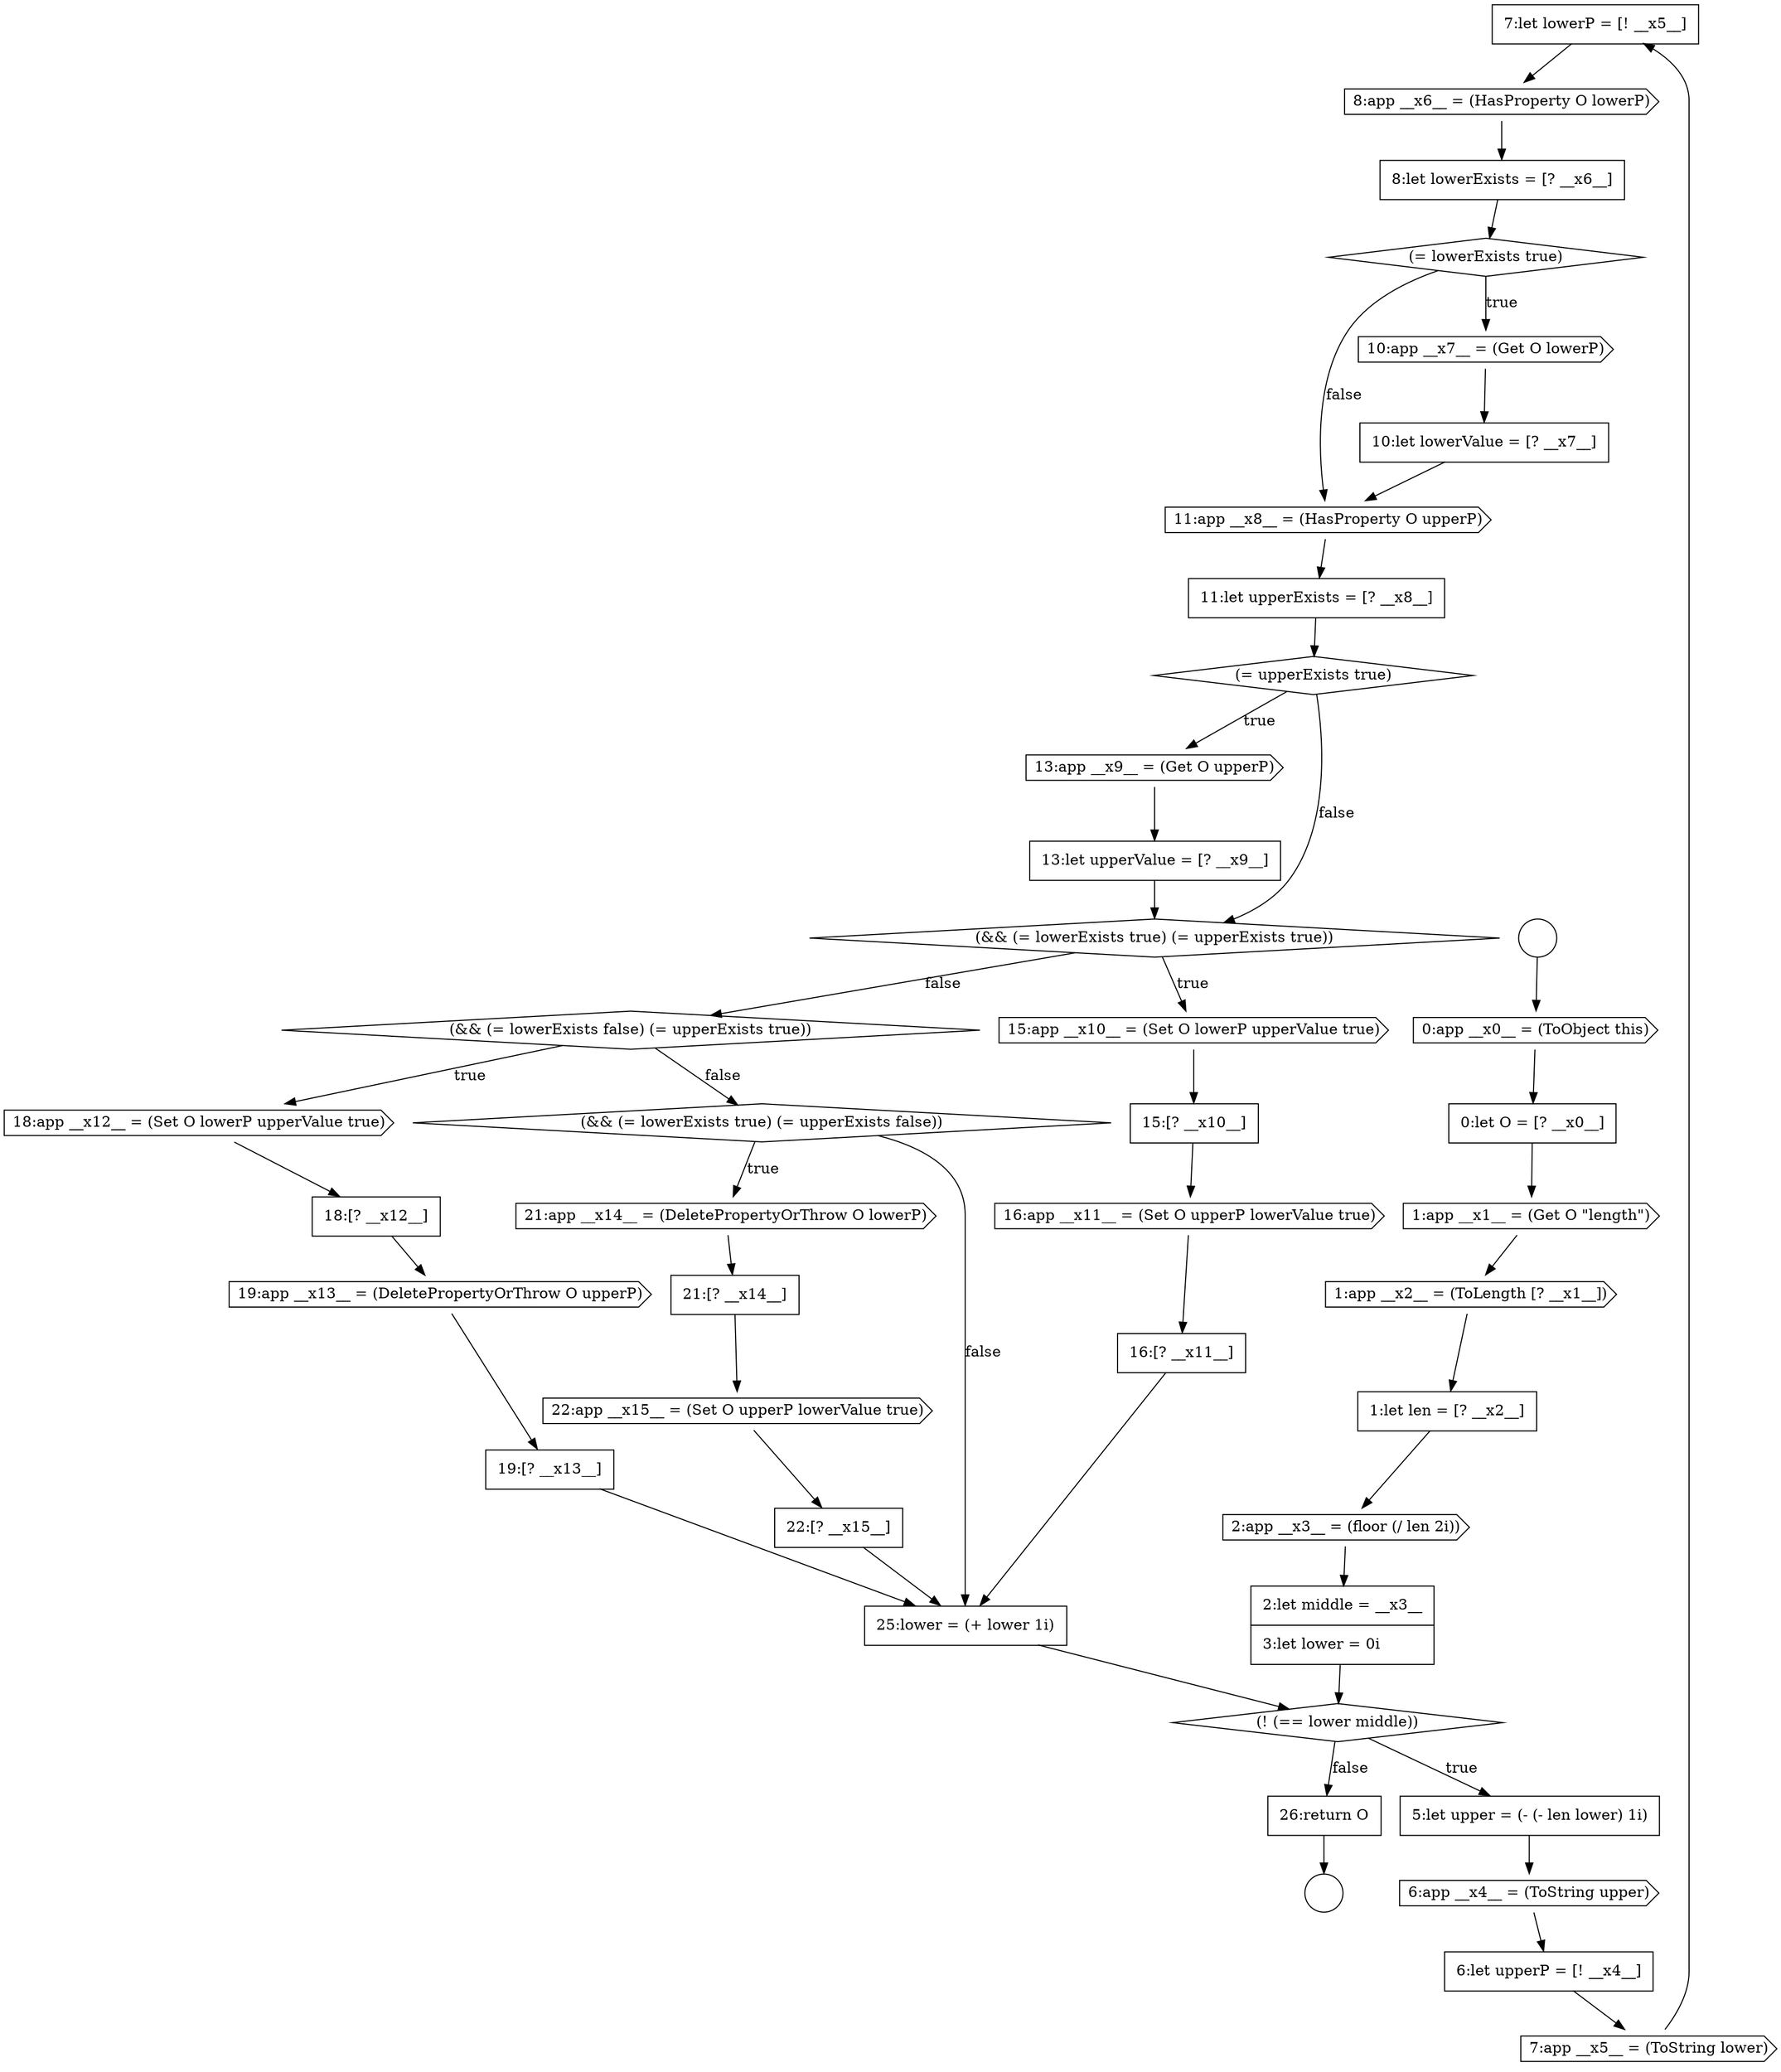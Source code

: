 digraph {
  node14606 [shape=none, margin=0, label=<<font color="black">
    <table border="0" cellborder="1" cellspacing="0" cellpadding="10">
      <tr><td align="left">7:let lowerP = [! __x5__]</td></tr>
    </table>
  </font>> color="black" fillcolor="white" style=filled]
  node14625 [shape=cds, label=<<font color="black">19:app __x13__ = (DeletePropertyOrThrow O upperP)</font>> color="black" fillcolor="white" style=filled]
  node14622 [shape=diamond, label=<<font color="black">(&amp;&amp; (= lowerExists false) (= upperExists true))</font>> color="black" fillcolor="white" style=filled]
  node14605 [shape=cds, label=<<font color="black">7:app __x5__ = (ToString lower)</font>> color="black" fillcolor="white" style=filled]
  node14604 [shape=none, margin=0, label=<<font color="black">
    <table border="0" cellborder="1" cellspacing="0" cellpadding="10">
      <tr><td align="left">6:let upperP = [! __x4__]</td></tr>
    </table>
  </font>> color="black" fillcolor="white" style=filled]
  node14626 [shape=none, margin=0, label=<<font color="black">
    <table border="0" cellborder="1" cellspacing="0" cellpadding="10">
      <tr><td align="left">19:[? __x13__]</td></tr>
    </table>
  </font>> color="black" fillcolor="white" style=filled]
  node14618 [shape=cds, label=<<font color="black">15:app __x10__ = (Set O lowerP upperValue true)</font>> color="black" fillcolor="white" style=filled]
  node14615 [shape=cds, label=<<font color="black">13:app __x9__ = (Get O upperP)</font>> color="black" fillcolor="white" style=filled]
  node14600 [shape=none, margin=0, label=<<font color="black">
    <table border="0" cellborder="1" cellspacing="0" cellpadding="10">
      <tr><td align="left">2:let middle = __x3__</td></tr>
      <tr><td align="left">3:let lower = 0i</td></tr>
    </table>
  </font>> color="black" fillcolor="white" style=filled]
  node14621 [shape=none, margin=0, label=<<font color="black">
    <table border="0" cellborder="1" cellspacing="0" cellpadding="10">
      <tr><td align="left">16:[? __x11__]</td></tr>
    </table>
  </font>> color="black" fillcolor="white" style=filled]
  node14617 [shape=diamond, label=<<font color="black">(&amp;&amp; (= lowerExists true) (= upperExists true))</font>> color="black" fillcolor="white" style=filled]
  node14602 [shape=none, margin=0, label=<<font color="black">
    <table border="0" cellborder="1" cellspacing="0" cellpadding="10">
      <tr><td align="left">5:let upper = (- (- len lower) 1i)</td></tr>
    </table>
  </font>> color="black" fillcolor="white" style=filled]
  node14612 [shape=cds, label=<<font color="black">11:app __x8__ = (HasProperty O upperP)</font>> color="black" fillcolor="white" style=filled]
  node14630 [shape=cds, label=<<font color="black">22:app __x15__ = (Set O upperP lowerValue true)</font>> color="black" fillcolor="white" style=filled]
  node14616 [shape=none, margin=0, label=<<font color="black">
    <table border="0" cellborder="1" cellspacing="0" cellpadding="10">
      <tr><td align="left">13:let upperValue = [? __x9__]</td></tr>
    </table>
  </font>> color="black" fillcolor="white" style=filled]
  node14597 [shape=cds, label=<<font color="black">1:app __x2__ = (ToLength [? __x1__])</font>> color="black" fillcolor="white" style=filled]
  node14611 [shape=none, margin=0, label=<<font color="black">
    <table border="0" cellborder="1" cellspacing="0" cellpadding="10">
      <tr><td align="left">10:let lowerValue = [? __x7__]</td></tr>
    </table>
  </font>> color="black" fillcolor="white" style=filled]
  node14633 [shape=none, margin=0, label=<<font color="black">
    <table border="0" cellborder="1" cellspacing="0" cellpadding="10">
      <tr><td align="left">26:return O</td></tr>
    </table>
  </font>> color="black" fillcolor="white" style=filled]
  node14629 [shape=none, margin=0, label=<<font color="black">
    <table border="0" cellborder="1" cellspacing="0" cellpadding="10">
      <tr><td align="left">21:[? __x14__]</td></tr>
    </table>
  </font>> color="black" fillcolor="white" style=filled]
  node14601 [shape=diamond, label=<<font color="black">(! (== lower middle))</font>> color="black" fillcolor="white" style=filled]
  node14623 [shape=cds, label=<<font color="black">18:app __x12__ = (Set O lowerP upperValue true)</font>> color="black" fillcolor="white" style=filled]
  node14613 [shape=none, margin=0, label=<<font color="black">
    <table border="0" cellborder="1" cellspacing="0" cellpadding="10">
      <tr><td align="left">11:let upperExists = [? __x8__]</td></tr>
    </table>
  </font>> color="black" fillcolor="white" style=filled]
  node14598 [shape=none, margin=0, label=<<font color="black">
    <table border="0" cellborder="1" cellspacing="0" cellpadding="10">
      <tr><td align="left">1:let len = [? __x2__]</td></tr>
    </table>
  </font>> color="black" fillcolor="white" style=filled]
  node14593 [shape=circle label=" " color="black" fillcolor="white" style=filled]
  node14620 [shape=cds, label=<<font color="black">16:app __x11__ = (Set O upperP lowerValue true)</font>> color="black" fillcolor="white" style=filled]
  node14619 [shape=none, margin=0, label=<<font color="black">
    <table border="0" cellborder="1" cellspacing="0" cellpadding="10">
      <tr><td align="left">15:[? __x10__]</td></tr>
    </table>
  </font>> color="black" fillcolor="white" style=filled]
  node14608 [shape=none, margin=0, label=<<font color="black">
    <table border="0" cellborder="1" cellspacing="0" cellpadding="10">
      <tr><td align="left">8:let lowerExists = [? __x6__]</td></tr>
    </table>
  </font>> color="black" fillcolor="white" style=filled]
  node14627 [shape=diamond, label=<<font color="black">(&amp;&amp; (= lowerExists true) (= upperExists false))</font>> color="black" fillcolor="white" style=filled]
  node14595 [shape=none, margin=0, label=<<font color="black">
    <table border="0" cellborder="1" cellspacing="0" cellpadding="10">
      <tr><td align="left">0:let O = [? __x0__]</td></tr>
    </table>
  </font>> color="black" fillcolor="white" style=filled]
  node14632 [shape=none, margin=0, label=<<font color="black">
    <table border="0" cellborder="1" cellspacing="0" cellpadding="10">
      <tr><td align="left">25:lower = (+ lower 1i)</td></tr>
    </table>
  </font>> color="black" fillcolor="white" style=filled]
  node14614 [shape=diamond, label=<<font color="black">(= upperExists true)</font>> color="black" fillcolor="white" style=filled]
  node14628 [shape=cds, label=<<font color="black">21:app __x14__ = (DeletePropertyOrThrow O lowerP)</font>> color="black" fillcolor="white" style=filled]
  node14599 [shape=cds, label=<<font color="black">2:app __x3__ = (floor (/ len 2i))</font>> color="black" fillcolor="white" style=filled]
  node14594 [shape=cds, label=<<font color="black">0:app __x0__ = (ToObject this)</font>> color="black" fillcolor="white" style=filled]
  node14609 [shape=diamond, label=<<font color="black">(= lowerExists true)</font>> color="black" fillcolor="white" style=filled]
  node14624 [shape=none, margin=0, label=<<font color="black">
    <table border="0" cellborder="1" cellspacing="0" cellpadding="10">
      <tr><td align="left">18:[? __x12__]</td></tr>
    </table>
  </font>> color="black" fillcolor="white" style=filled]
  node14631 [shape=none, margin=0, label=<<font color="black">
    <table border="0" cellborder="1" cellspacing="0" cellpadding="10">
      <tr><td align="left">22:[? __x15__]</td></tr>
    </table>
  </font>> color="black" fillcolor="white" style=filled]
  node14607 [shape=cds, label=<<font color="black">8:app __x6__ = (HasProperty O lowerP)</font>> color="black" fillcolor="white" style=filled]
  node14596 [shape=cds, label=<<font color="black">1:app __x1__ = (Get O &quot;length&quot;)</font>> color="black" fillcolor="white" style=filled]
  node14592 [shape=circle label=" " color="black" fillcolor="white" style=filled]
  node14610 [shape=cds, label=<<font color="black">10:app __x7__ = (Get O lowerP)</font>> color="black" fillcolor="white" style=filled]
  node14603 [shape=cds, label=<<font color="black">6:app __x4__ = (ToString upper)</font>> color="black" fillcolor="white" style=filled]
  node14620 -> node14621 [ color="black"]
  node14633 -> node14593 [ color="black"]
  node14594 -> node14595 [ color="black"]
  node14602 -> node14603 [ color="black"]
  node14615 -> node14616 [ color="black"]
  node14598 -> node14599 [ color="black"]
  node14608 -> node14609 [ color="black"]
  node14599 -> node14600 [ color="black"]
  node14622 -> node14623 [label=<<font color="black">true</font>> color="black"]
  node14622 -> node14627 [label=<<font color="black">false</font>> color="black"]
  node14614 -> node14615 [label=<<font color="black">true</font>> color="black"]
  node14614 -> node14617 [label=<<font color="black">false</font>> color="black"]
  node14596 -> node14597 [ color="black"]
  node14603 -> node14604 [ color="black"]
  node14604 -> node14605 [ color="black"]
  node14631 -> node14632 [ color="black"]
  node14606 -> node14607 [ color="black"]
  node14609 -> node14610 [label=<<font color="black">true</font>> color="black"]
  node14609 -> node14612 [label=<<font color="black">false</font>> color="black"]
  node14623 -> node14624 [ color="black"]
  node14626 -> node14632 [ color="black"]
  node14632 -> node14601 [ color="black"]
  node14605 -> node14606 [ color="black"]
  node14630 -> node14631 [ color="black"]
  node14627 -> node14628 [label=<<font color="black">true</font>> color="black"]
  node14627 -> node14632 [label=<<font color="black">false</font>> color="black"]
  node14595 -> node14596 [ color="black"]
  node14624 -> node14625 [ color="black"]
  node14611 -> node14612 [ color="black"]
  node14600 -> node14601 [ color="black"]
  node14601 -> node14602 [label=<<font color="black">true</font>> color="black"]
  node14601 -> node14633 [label=<<font color="black">false</font>> color="black"]
  node14625 -> node14626 [ color="black"]
  node14617 -> node14618 [label=<<font color="black">true</font>> color="black"]
  node14617 -> node14622 [label=<<font color="black">false</font>> color="black"]
  node14621 -> node14632 [ color="black"]
  node14612 -> node14613 [ color="black"]
  node14616 -> node14617 [ color="black"]
  node14597 -> node14598 [ color="black"]
  node14610 -> node14611 [ color="black"]
  node14592 -> node14594 [ color="black"]
  node14619 -> node14620 [ color="black"]
  node14607 -> node14608 [ color="black"]
  node14629 -> node14630 [ color="black"]
  node14618 -> node14619 [ color="black"]
  node14613 -> node14614 [ color="black"]
  node14628 -> node14629 [ color="black"]
}
